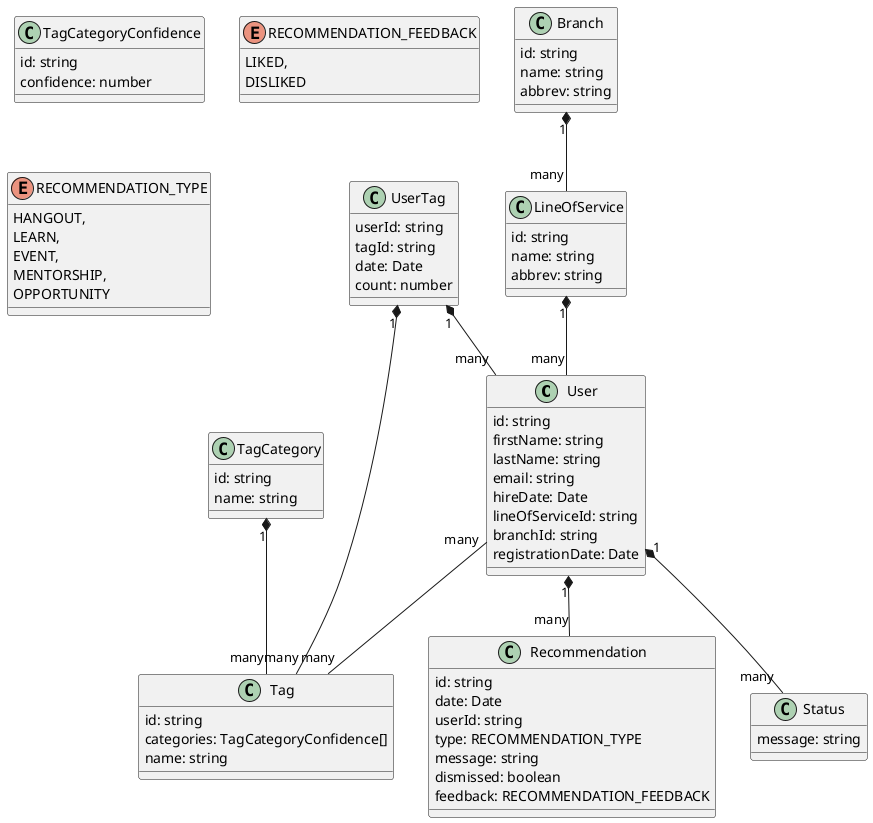 @startuml

class User {
  id: string
  firstName: string
  lastName: string
  email: string
  hireDate: Date
  lineOfServiceId: string
  branchId: string
  registrationDate: Date
}

class Branch {
  id: string
  name: string
  abbrev: string
}

class LineOfService {
  id: string
  name: string
  abbrev: string
}

class Tag {
  id: string
  categories: TagCategoryConfidence[]
  name: string
}

class TagCategoryConfidence {
  id: string
  confidence: number
}

class TagCategory {
  id: string
  name: string
}

class UserTag {
  userId: string
  tagId: string
  date: Date
  count: number
}

class Recommendation {
  id: string
  date: Date
  userId: string
  type: RECOMMENDATION_TYPE
  message: string
  dismissed: boolean
  feedback: RECOMMENDATION_FEEDBACK
}

class Status {
   message: string
}

enum RECOMMENDATION_FEEDBACK {
  LIKED,
  DISLIKED
}

enum RECOMMENDATION_TYPE {
  HANGOUT,
  LEARN,
  EVENT,
  MENTORSHIP,
  OPPORTUNITY
}

LineOfService "1" *-- "many" User
Branch "1" *-- "many" LineOfService
User "many" -- "many" Tag
User "1" *-- "many" Recommendation
TagCategory "1" *-- "many" Tag
UserTag "1" *-- "many" Tag
UserTag "1" *-- "many" User
User "1" *-- "many" Status

@enduml